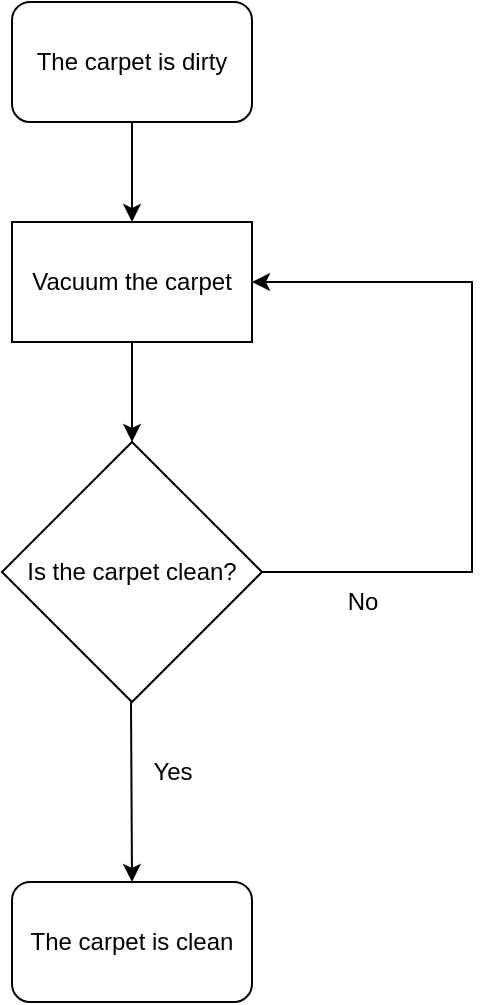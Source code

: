 <mxfile version="20.0.4" type="device"><diagram id="c-LwEt164clvpJb7na-C" name="Page-1"><mxGraphModel dx="597" dy="823" grid="1" gridSize="10" guides="1" tooltips="1" connect="1" arrows="1" fold="1" page="1" pageScale="1" pageWidth="850" pageHeight="1100" math="0" shadow="0"><root><mxCell id="0"/><mxCell id="1" parent="0"/><mxCell id="0goRy-kJYO76MvRpbeb0-1" value="The carpet is dirty" style="rounded=1;whiteSpace=wrap;html=1;" vertex="1" parent="1"><mxGeometry x="250" y="110" width="120" height="60" as="geometry"/></mxCell><mxCell id="0goRy-kJYO76MvRpbeb0-2" value="Is the carpet clean?" style="rhombus;whiteSpace=wrap;html=1;" vertex="1" parent="1"><mxGeometry x="245" y="330" width="130" height="130" as="geometry"/></mxCell><mxCell id="0goRy-kJYO76MvRpbeb0-3" value="Vacuum the carpet" style="rounded=0;whiteSpace=wrap;html=1;" vertex="1" parent="1"><mxGeometry x="250" y="220" width="120" height="60" as="geometry"/></mxCell><mxCell id="0goRy-kJYO76MvRpbeb0-5" value="" style="endArrow=classic;html=1;rounded=0;entryX=0.5;entryY=0;entryDx=0;entryDy=0;" edge="1" parent="1" target="0goRy-kJYO76MvRpbeb0-7"><mxGeometry width="50" height="50" relative="1" as="geometry"><mxPoint x="309.5" y="460" as="sourcePoint"/><mxPoint x="310" y="540" as="targetPoint"/></mxGeometry></mxCell><mxCell id="0goRy-kJYO76MvRpbeb0-6" value="Yes" style="text;html=1;align=center;verticalAlign=middle;resizable=0;points=[];autosize=1;strokeColor=none;fillColor=none;" vertex="1" parent="1"><mxGeometry x="310" y="480" width="40" height="30" as="geometry"/></mxCell><mxCell id="0goRy-kJYO76MvRpbeb0-7" value="The carpet is clean" style="rounded=1;whiteSpace=wrap;html=1;" vertex="1" parent="1"><mxGeometry x="250" y="550" width="120" height="60" as="geometry"/></mxCell><mxCell id="0goRy-kJYO76MvRpbeb0-10" value="" style="endArrow=classic;html=1;rounded=0;entryX=1;entryY=0.5;entryDx=0;entryDy=0;exitX=1;exitY=0.5;exitDx=0;exitDy=0;" edge="1" parent="1" source="0goRy-kJYO76MvRpbeb0-2" target="0goRy-kJYO76MvRpbeb0-3"><mxGeometry width="50" height="50" relative="1" as="geometry"><mxPoint x="560" y="420" as="sourcePoint"/><mxPoint x="480" y="210" as="targetPoint"/><Array as="points"><mxPoint x="480" y="395"/><mxPoint x="480" y="250"/></Array></mxGeometry></mxCell><mxCell id="0goRy-kJYO76MvRpbeb0-11" value="No" style="text;html=1;align=center;verticalAlign=middle;resizable=0;points=[];autosize=1;strokeColor=none;fillColor=none;" vertex="1" parent="1"><mxGeometry x="405" y="395" width="40" height="30" as="geometry"/></mxCell><mxCell id="0goRy-kJYO76MvRpbeb0-12" value="" style="endArrow=classic;html=1;rounded=0;exitX=0.5;exitY=1;exitDx=0;exitDy=0;entryX=0.5;entryY=0;entryDx=0;entryDy=0;" edge="1" parent="1" source="0goRy-kJYO76MvRpbeb0-1" target="0goRy-kJYO76MvRpbeb0-3"><mxGeometry width="50" height="50" relative="1" as="geometry"><mxPoint x="350" y="430" as="sourcePoint"/><mxPoint x="400" y="380" as="targetPoint"/></mxGeometry></mxCell><mxCell id="0goRy-kJYO76MvRpbeb0-13" value="" style="endArrow=classic;html=1;rounded=0;exitX=0.5;exitY=1;exitDx=0;exitDy=0;entryX=0.5;entryY=0;entryDx=0;entryDy=0;" edge="1" parent="1" source="0goRy-kJYO76MvRpbeb0-3" target="0goRy-kJYO76MvRpbeb0-2"><mxGeometry width="50" height="50" relative="1" as="geometry"><mxPoint x="350" y="430" as="sourcePoint"/><mxPoint x="400" y="380" as="targetPoint"/></mxGeometry></mxCell></root></mxGraphModel></diagram></mxfile>